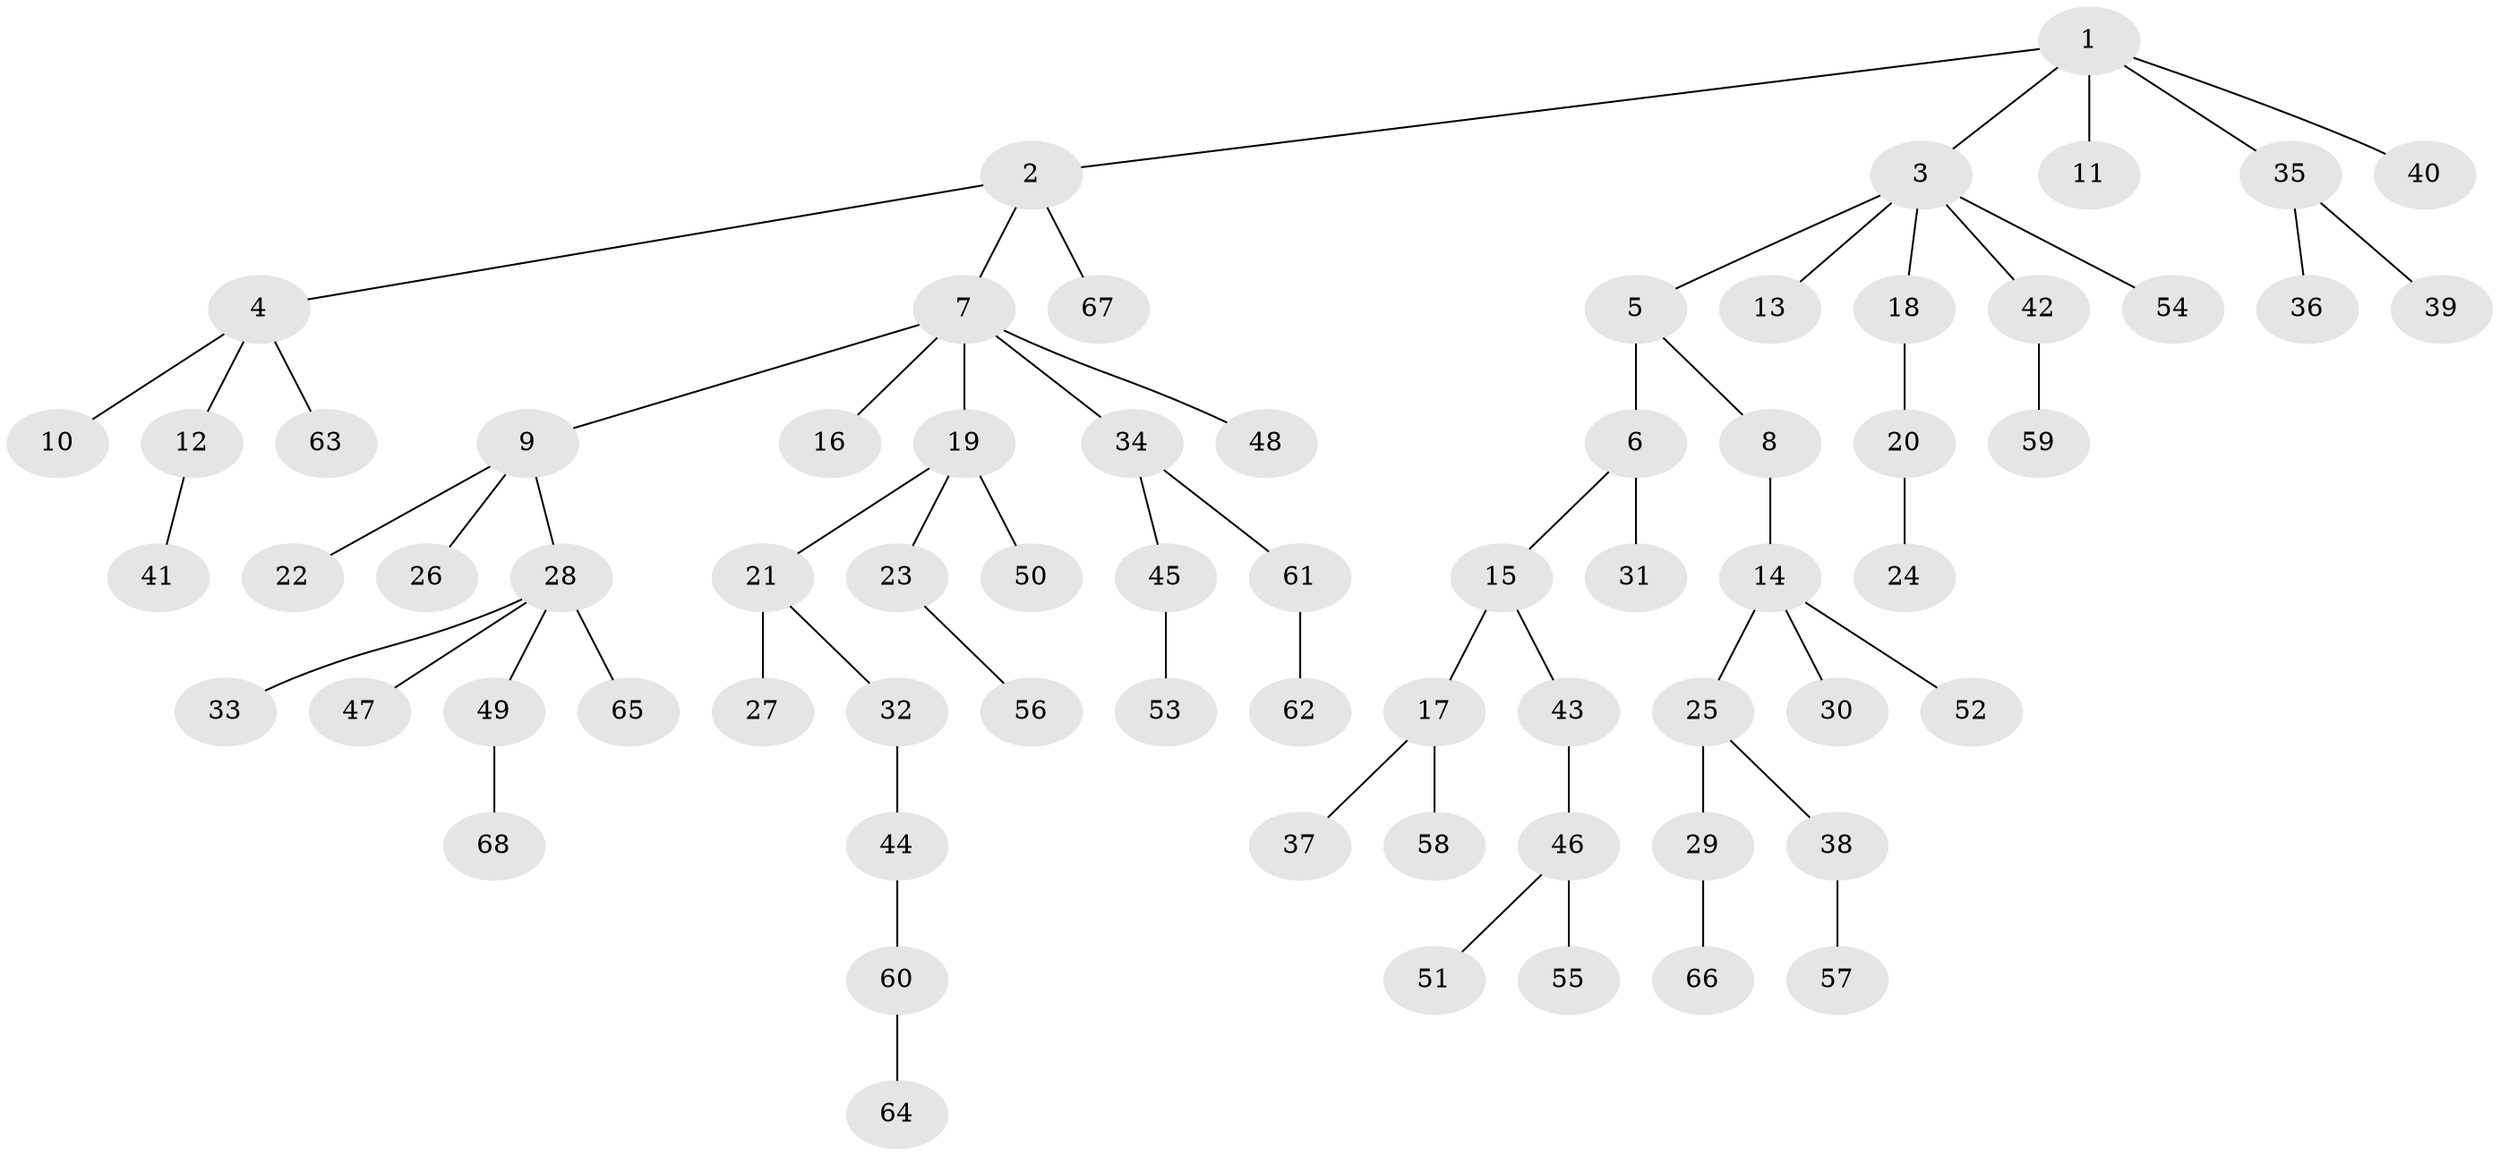 // Generated by graph-tools (version 1.1) at 2025/50/03/09/25 03:50:23]
// undirected, 68 vertices, 67 edges
graph export_dot {
graph [start="1"]
  node [color=gray90,style=filled];
  1;
  2;
  3;
  4;
  5;
  6;
  7;
  8;
  9;
  10;
  11;
  12;
  13;
  14;
  15;
  16;
  17;
  18;
  19;
  20;
  21;
  22;
  23;
  24;
  25;
  26;
  27;
  28;
  29;
  30;
  31;
  32;
  33;
  34;
  35;
  36;
  37;
  38;
  39;
  40;
  41;
  42;
  43;
  44;
  45;
  46;
  47;
  48;
  49;
  50;
  51;
  52;
  53;
  54;
  55;
  56;
  57;
  58;
  59;
  60;
  61;
  62;
  63;
  64;
  65;
  66;
  67;
  68;
  1 -- 2;
  1 -- 3;
  1 -- 11;
  1 -- 35;
  1 -- 40;
  2 -- 4;
  2 -- 7;
  2 -- 67;
  3 -- 5;
  3 -- 13;
  3 -- 18;
  3 -- 42;
  3 -- 54;
  4 -- 10;
  4 -- 12;
  4 -- 63;
  5 -- 6;
  5 -- 8;
  6 -- 15;
  6 -- 31;
  7 -- 9;
  7 -- 16;
  7 -- 19;
  7 -- 34;
  7 -- 48;
  8 -- 14;
  9 -- 22;
  9 -- 26;
  9 -- 28;
  12 -- 41;
  14 -- 25;
  14 -- 30;
  14 -- 52;
  15 -- 17;
  15 -- 43;
  17 -- 37;
  17 -- 58;
  18 -- 20;
  19 -- 21;
  19 -- 23;
  19 -- 50;
  20 -- 24;
  21 -- 27;
  21 -- 32;
  23 -- 56;
  25 -- 29;
  25 -- 38;
  28 -- 33;
  28 -- 47;
  28 -- 49;
  28 -- 65;
  29 -- 66;
  32 -- 44;
  34 -- 45;
  34 -- 61;
  35 -- 36;
  35 -- 39;
  38 -- 57;
  42 -- 59;
  43 -- 46;
  44 -- 60;
  45 -- 53;
  46 -- 51;
  46 -- 55;
  49 -- 68;
  60 -- 64;
  61 -- 62;
}
